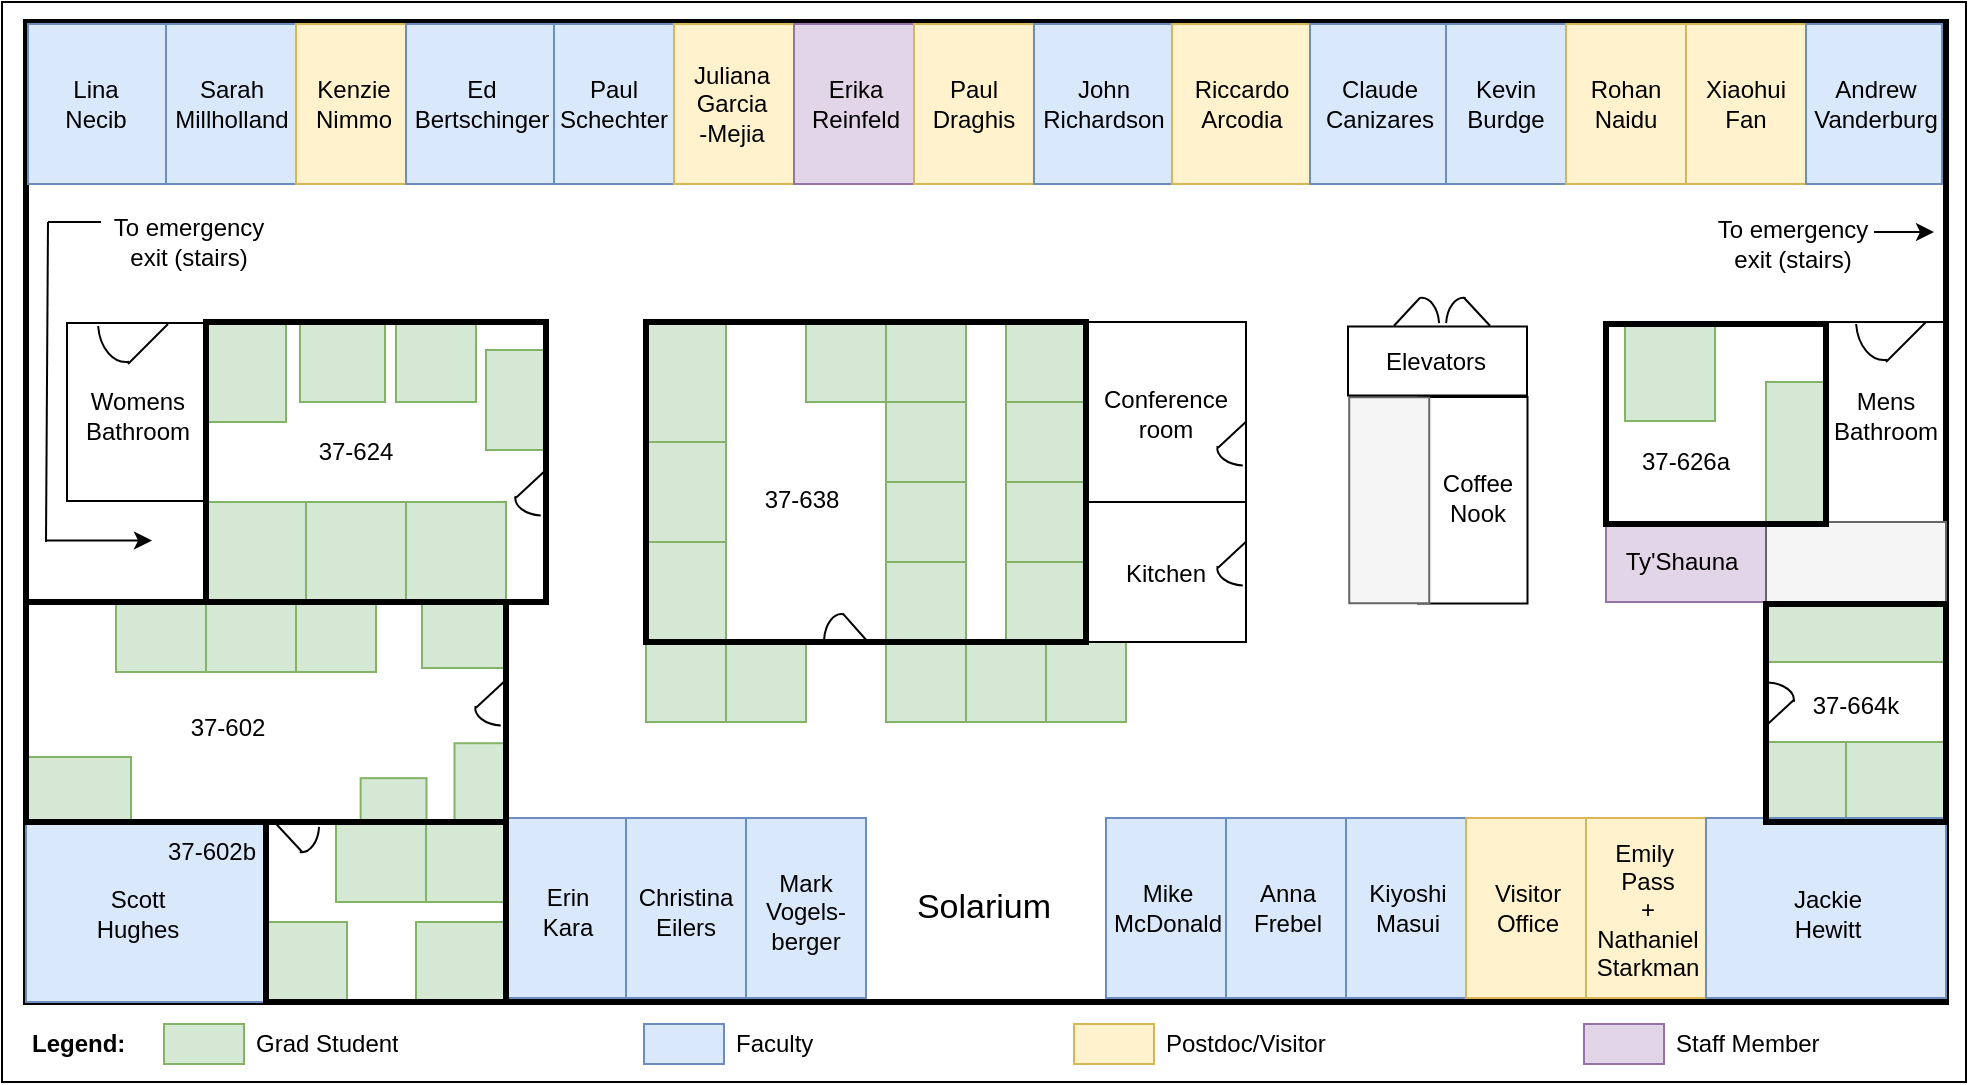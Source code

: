 <mxfile version="26.2.2">
  <diagram name="Page-1" id="SfPSA6i4i7ZImJzIwv-l">
    <mxGraphModel dx="1153" dy="630" grid="1" gridSize="10" guides="1" tooltips="1" connect="1" arrows="1" fold="1" page="1" pageScale="1" pageWidth="1100" pageHeight="850" math="0" shadow="0">
      <root>
        <mxCell id="0" />
        <mxCell id="1" parent="0" />
        <mxCell id="4Jh9RYMsEegQv2k9eJxr-1" value="" style="rounded=0;whiteSpace=wrap;html=1;" parent="1" vertex="1">
          <mxGeometry x="328" y="170" width="982" height="540" as="geometry" />
        </mxCell>
        <mxCell id="4Jh9RYMsEegQv2k9eJxr-2" value="" style="rounded=0;whiteSpace=wrap;html=1;fillColor=none;strokeWidth=3;" parent="1" vertex="1">
          <mxGeometry x="340" y="180" width="960" height="490" as="geometry" />
        </mxCell>
        <mxCell id="4Jh9RYMsEegQv2k9eJxr-7" value="" style="rounded=0;whiteSpace=wrap;html=1;fillColor=#dae8fc;strokeColor=#6c8ebf;" parent="1" vertex="1">
          <mxGeometry x="580" y="578" width="60" height="90" as="geometry" />
        </mxCell>
        <mxCell id="4Jh9RYMsEegQv2k9eJxr-10" value="" style="rounded=0;whiteSpace=wrap;html=1;fillColor=#d5e8d4;strokeColor=#82b366;" parent="1" vertex="1">
          <mxGeometry x="770" y="490" width="40" height="40" as="geometry" />
        </mxCell>
        <mxCell id="4Jh9RYMsEegQv2k9eJxr-11" value="" style="rounded=0;whiteSpace=wrap;html=1;fillColor=#d5e8d4;strokeColor=#82b366;" parent="1" vertex="1">
          <mxGeometry x="650" y="490" width="41" height="40" as="geometry" />
        </mxCell>
        <mxCell id="4Jh9RYMsEegQv2k9eJxr-13" value="" style="rounded=0;whiteSpace=wrap;html=1;fillColor=#d5e8d4;strokeColor=#82b366;" parent="1" vertex="1">
          <mxGeometry x="650" y="440" width="40" height="50" as="geometry" />
        </mxCell>
        <mxCell id="4Jh9RYMsEegQv2k9eJxr-14" value="" style="rounded=0;whiteSpace=wrap;html=1;fillColor=#d5e8d4;strokeColor=#82b366;" parent="1" vertex="1">
          <mxGeometry x="650" y="390" width="40" height="50" as="geometry" />
        </mxCell>
        <mxCell id="4Jh9RYMsEegQv2k9eJxr-15" value="" style="rounded=0;whiteSpace=wrap;html=1;fillColor=#d5e8d4;strokeColor=#82b366;" parent="1" vertex="1">
          <mxGeometry x="650" y="330" width="40" height="60" as="geometry" />
        </mxCell>
        <mxCell id="4Jh9RYMsEegQv2k9eJxr-16" value="" style="rounded=0;whiteSpace=wrap;html=1;fillColor=#d5e8d4;strokeColor=#82b366;" parent="1" vertex="1">
          <mxGeometry x="1210" y="470" width="90" height="30" as="geometry" />
        </mxCell>
        <mxCell id="4Jh9RYMsEegQv2k9eJxr-17" value="" style="rounded=0;whiteSpace=wrap;html=1;fillColor=#d5e8d4;strokeColor=#82b366;" parent="1" vertex="1">
          <mxGeometry x="1250" y="540" width="49" height="40" as="geometry" />
        </mxCell>
        <mxCell id="4Jh9RYMsEegQv2k9eJxr-18" value="" style="rounded=0;whiteSpace=wrap;html=1;fillColor=#d5e8d4;strokeColor=#82b366;" parent="1" vertex="1">
          <mxGeometry x="730" y="330" width="40" height="40" as="geometry" />
        </mxCell>
        <mxCell id="4Jh9RYMsEegQv2k9eJxr-19" value="" style="rounded=0;whiteSpace=wrap;html=1;fillColor=#d5e8d4;strokeColor=#82b366;" parent="1" vertex="1">
          <mxGeometry x="770" y="330" width="40" height="40" as="geometry" />
        </mxCell>
        <mxCell id="4Jh9RYMsEegQv2k9eJxr-20" value="" style="rounded=0;whiteSpace=wrap;html=1;fillColor=#d5e8d4;strokeColor=#82b366;" parent="1" vertex="1">
          <mxGeometry x="830" y="330" width="40" height="40" as="geometry" />
        </mxCell>
        <mxCell id="4Jh9RYMsEegQv2k9eJxr-21" value="" style="rounded=0;whiteSpace=wrap;html=1;fillColor=#d5e8d4;strokeColor=#82b366;" parent="1" vertex="1">
          <mxGeometry x="830" y="370" width="40" height="40" as="geometry" />
        </mxCell>
        <mxCell id="4Jh9RYMsEegQv2k9eJxr-22" value="" style="rounded=0;whiteSpace=wrap;html=1;fillColor=#d5e8d4;strokeColor=#82b366;" parent="1" vertex="1">
          <mxGeometry x="830" y="410" width="40" height="40" as="geometry" />
        </mxCell>
        <mxCell id="4Jh9RYMsEegQv2k9eJxr-23" value="" style="rounded=0;whiteSpace=wrap;html=1;fillColor=#d5e8d4;strokeColor=#82b366;" parent="1" vertex="1">
          <mxGeometry x="830" y="450" width="40" height="40" as="geometry" />
        </mxCell>
        <mxCell id="4Jh9RYMsEegQv2k9eJxr-24" value="" style="rounded=0;whiteSpace=wrap;html=1;fillColor=#d5e8d4;strokeColor=#82b366;" parent="1" vertex="1">
          <mxGeometry x="770" y="370" width="40" height="40" as="geometry" />
        </mxCell>
        <mxCell id="4Jh9RYMsEegQv2k9eJxr-25" value="" style="rounded=0;whiteSpace=wrap;html=1;fillColor=#d5e8d4;strokeColor=#82b366;" parent="1" vertex="1">
          <mxGeometry x="770" y="410" width="40" height="40" as="geometry" />
        </mxCell>
        <mxCell id="4Jh9RYMsEegQv2k9eJxr-26" value="" style="rounded=0;whiteSpace=wrap;html=1;fillColor=#d5e8d4;strokeColor=#82b366;" parent="1" vertex="1">
          <mxGeometry x="770" y="450" width="40" height="40" as="geometry" />
        </mxCell>
        <mxCell id="4Jh9RYMsEegQv2k9eJxr-27" value="" style="rounded=0;whiteSpace=wrap;html=1;fillColor=#dae8fc;strokeColor=#6c8ebf;strokeWidth=1;" parent="1" vertex="1">
          <mxGeometry x="340" y="580" width="120" height="90" as="geometry" />
        </mxCell>
        <mxCell id="4Jh9RYMsEegQv2k9eJxr-28" value="" style="rounded=0;whiteSpace=wrap;html=1;fillColor=#d5e8d4;strokeColor=#82b366;" parent="1" vertex="1">
          <mxGeometry x="430" y="420" width="50" height="50" as="geometry" />
        </mxCell>
        <mxCell id="4Jh9RYMsEegQv2k9eJxr-29" value="" style="rounded=0;whiteSpace=wrap;html=1;fillColor=#d5e8d4;strokeColor=#82b366;" parent="1" vertex="1">
          <mxGeometry x="480" y="420" width="50" height="50" as="geometry" />
        </mxCell>
        <mxCell id="4Jh9RYMsEegQv2k9eJxr-30" value="" style="rounded=0;whiteSpace=wrap;html=1;fillColor=#d5e8d4;strokeColor=#82b366;" parent="1" vertex="1">
          <mxGeometry x="530" y="420" width="50" height="50" as="geometry" />
        </mxCell>
        <mxCell id="4Jh9RYMsEegQv2k9eJxr-31" value="" style="rounded=0;whiteSpace=wrap;html=1;fillColor=#d5e8d4;strokeColor=#82b366;" parent="1" vertex="1">
          <mxGeometry x="690" y="490" width="40" height="40" as="geometry" />
        </mxCell>
        <mxCell id="4Jh9RYMsEegQv2k9eJxr-32" value="" style="rounded=0;whiteSpace=wrap;html=1;fillColor=#d5e8d4;strokeColor=#82b366;" parent="1" vertex="1">
          <mxGeometry x="810" y="490" width="40" height="40" as="geometry" />
        </mxCell>
        <mxCell id="4Jh9RYMsEegQv2k9eJxr-34" value="" style="rounded=0;whiteSpace=wrap;html=1;fillColor=#d5e8d4;strokeColor=#82b366;" parent="1" vertex="1">
          <mxGeometry x="850" y="490" width="40" height="40" as="geometry" />
        </mxCell>
        <mxCell id="4Jh9RYMsEegQv2k9eJxr-35" value="" style="rounded=0;whiteSpace=wrap;html=1;fillColor=#e1d5e7;strokeColor=#9673a6;" parent="1" vertex="1">
          <mxGeometry x="1130" y="430" width="170" height="40" as="geometry" />
        </mxCell>
        <mxCell id="4Jh9RYMsEegQv2k9eJxr-36" value="" style="rounded=0;whiteSpace=wrap;html=1;fillColor=#d5e8d4;strokeColor=#82b366;" parent="1" vertex="1">
          <mxGeometry x="570" y="344" width="30" height="50" as="geometry" />
        </mxCell>
        <mxCell id="4Jh9RYMsEegQv2k9eJxr-37" value="" style="rounded=0;whiteSpace=wrap;html=1;fillColor=#d5e8d4;strokeColor=#82b366;" parent="1" vertex="1">
          <mxGeometry x="525" y="330" width="40" height="40" as="geometry" />
        </mxCell>
        <mxCell id="4Jh9RYMsEegQv2k9eJxr-38" value="" style="rounded=0;whiteSpace=wrap;html=1;rotation=90;fillColor=#d5e8d4;strokeColor=#82b366;" parent="1" vertex="1">
          <mxGeometry x="478.25" y="328.75" width="40" height="42.5" as="geometry" />
        </mxCell>
        <mxCell id="4Jh9RYMsEegQv2k9eJxr-39" value="" style="rounded=0;whiteSpace=wrap;html=1;rotation=0;fillColor=#d5e8d4;strokeColor=#82b366;" parent="1" vertex="1">
          <mxGeometry x="431" y="330" width="39" height="50" as="geometry" />
        </mxCell>
        <mxCell id="4Jh9RYMsEegQv2k9eJxr-40" value="" style="rounded=0;whiteSpace=wrap;html=1;rotation=90;fillColor=#d5e8d4;strokeColor=#82b366;" parent="1" vertex="1">
          <mxGeometry x="537.5" y="577.5" width="40" height="45" as="geometry" />
        </mxCell>
        <mxCell id="4Jh9RYMsEegQv2k9eJxr-41" value="" style="rounded=0;whiteSpace=wrap;html=1;fillColor=#d5e8d4;rotation=90;strokeColor=#82b366;" parent="1" vertex="1">
          <mxGeometry x="497.5" y="577.5" width="40" height="45" as="geometry" />
        </mxCell>
        <mxCell id="4Jh9RYMsEegQv2k9eJxr-43" value="" style="rounded=0;whiteSpace=wrap;html=1;rotation=90;fillColor=#d5e8d4;strokeColor=#82b366;" parent="1" vertex="1">
          <mxGeometry x="537.5" y="627.5" width="40" height="45" as="geometry" />
        </mxCell>
        <mxCell id="4Jh9RYMsEegQv2k9eJxr-44" value="" style="rounded=0;whiteSpace=wrap;html=1;rotation=90;fillColor=#d5e8d4;strokeColor=#82b366;" parent="1" vertex="1">
          <mxGeometry x="512.82" y="552.57" width="21.93" height="32.93" as="geometry" />
        </mxCell>
        <mxCell id="4Jh9RYMsEegQv2k9eJxr-45" value="" style="rounded=0;whiteSpace=wrap;html=1;rotation=90;fillColor=#d5e8d4;strokeColor=#82b366;" parent="1" vertex="1">
          <mxGeometry x="542.75" y="465.75" width="32.5" height="42" as="geometry" />
        </mxCell>
        <mxCell id="4Jh9RYMsEegQv2k9eJxr-46" value="" style="rounded=0;whiteSpace=wrap;html=1;rotation=-180;fillColor=#d5e8d4;strokeColor=#82b366;" parent="1" vertex="1">
          <mxGeometry x="475" y="470" width="40" height="35" as="geometry" />
        </mxCell>
        <mxCell id="4Jh9RYMsEegQv2k9eJxr-47" value="" style="rounded=0;whiteSpace=wrap;html=1;fillColor=#d5e8d4;rotation=90;strokeColor=#82b366;" parent="1" vertex="1">
          <mxGeometry x="350" y="537.5" width="32.5" height="52.5" as="geometry" />
        </mxCell>
        <mxCell id="4Jh9RYMsEegQv2k9eJxr-49" value="" style="rounded=0;whiteSpace=wrap;html=1;rotation=-180;fillColor=#d5e8d4;strokeColor=#82b366;" parent="1" vertex="1">
          <mxGeometry x="430" y="470" width="45" height="35" as="geometry" />
        </mxCell>
        <mxCell id="4Jh9RYMsEegQv2k9eJxr-50" value="" style="rounded=0;whiteSpace=wrap;html=1;fillColor=#d5e8d4;strokeColor=#82b366;" parent="1" vertex="1">
          <mxGeometry x="1210" y="360" width="30" height="70" as="geometry" />
        </mxCell>
        <mxCell id="4Jh9RYMsEegQv2k9eJxr-51" value="" style="rounded=0;whiteSpace=wrap;html=1;rotation=90;fillColor=#d5e8d4;strokeColor=#82b366;" parent="1" vertex="1">
          <mxGeometry x="1137.5" y="332.5" width="49" height="45" as="geometry" />
        </mxCell>
        <mxCell id="4Jh9RYMsEegQv2k9eJxr-52" value="37-624" style="text;html=1;strokeColor=none;fillColor=none;align=center;verticalAlign=middle;whiteSpace=wrap;rounded=0;" parent="1" vertex="1">
          <mxGeometry x="475" y="380" width="60" height="30" as="geometry" />
        </mxCell>
        <mxCell id="4Jh9RYMsEegQv2k9eJxr-53" value="37-638" style="text;html=1;strokeColor=none;fillColor=none;align=center;verticalAlign=middle;whiteSpace=wrap;rounded=0;" parent="1" vertex="1">
          <mxGeometry x="698" y="404.13" width="60" height="30" as="geometry" />
        </mxCell>
        <mxCell id="4Jh9RYMsEegQv2k9eJxr-54" value="&lt;font style=&quot;font-size: 17px;&quot;&gt;Solarium&lt;/font&gt;" style="text;html=1;strokeColor=none;fillColor=none;align=center;verticalAlign=middle;whiteSpace=wrap;rounded=0;" parent="1" vertex="1">
          <mxGeometry x="789" y="608" width="60" height="30" as="geometry" />
        </mxCell>
        <mxCell id="4Jh9RYMsEegQv2k9eJxr-55" value="37-602" style="text;html=1;strokeColor=none;fillColor=none;align=center;verticalAlign=middle;whiteSpace=wrap;rounded=0;" parent="1" vertex="1">
          <mxGeometry x="411" y="517.69" width="60" height="30" as="geometry" />
        </mxCell>
        <mxCell id="4Jh9RYMsEegQv2k9eJxr-56" value="37-602b" style="text;html=1;strokeColor=none;fillColor=none;align=center;verticalAlign=middle;whiteSpace=wrap;rounded=0;" parent="1" vertex="1">
          <mxGeometry x="403" y="580" width="60" height="30" as="geometry" />
        </mxCell>
        <mxCell id="4Jh9RYMsEegQv2k9eJxr-63" value="37-664k" style="text;html=1;strokeColor=none;fillColor=none;align=center;verticalAlign=middle;whiteSpace=wrap;rounded=0;" parent="1" vertex="1">
          <mxGeometry x="1225" y="507.0" width="60" height="30" as="geometry" />
        </mxCell>
        <mxCell id="4Jh9RYMsEegQv2k9eJxr-64" value="37-626a" style="text;html=1;strokeColor=none;fillColor=none;align=center;verticalAlign=middle;whiteSpace=wrap;rounded=0;" parent="1" vertex="1">
          <mxGeometry x="1140" y="385" width="60" height="30" as="geometry" />
        </mxCell>
        <mxCell id="4Jh9RYMsEegQv2k9eJxr-98" value="&lt;h1&gt;&lt;span style=&quot;background-color: initial; font-size: 12px;&quot;&gt;Legend:&lt;/span&gt;&lt;/h1&gt;" style="text;html=1;spacing=5;spacingTop=-20;whiteSpace=wrap;overflow=hidden;rounded=0;" parent="1" vertex="1">
          <mxGeometry x="337.5" y="667" width="62.5" height="39" as="geometry" />
        </mxCell>
        <mxCell id="4Jh9RYMsEegQv2k9eJxr-117" value="" style="rounded=0;whiteSpace=wrap;html=1;fillColor=#d5e8d4;strokeColor=#82b366;" parent="1" vertex="1">
          <mxGeometry x="1210" y="540" width="40" height="40" as="geometry" />
        </mxCell>
        <mxCell id="4Jh9RYMsEegQv2k9eJxr-141" value="" style="rounded=0;whiteSpace=wrap;html=1;rotation=90;fillColor=#d5e8d4;strokeColor=#82b366;" parent="1" vertex="1">
          <mxGeometry x="547.19" y="547.69" width="39.39" height="25.25" as="geometry" />
        </mxCell>
        <mxCell id="4Jh9RYMsEegQv2k9eJxr-150" value="Ty&#39;Shauna" style="text;html=1;strokeColor=none;fillColor=none;align=center;verticalAlign=middle;whiteSpace=wrap;rounded=0;" parent="1" vertex="1">
          <mxGeometry x="1137.5" y="422.5" width="60" height="55" as="geometry" />
        </mxCell>
        <mxCell id="4Jh9RYMsEegQv2k9eJxr-151" value="" style="rounded=0;whiteSpace=wrap;html=1;rotation=90;" parent="1" vertex="1">
          <mxGeometry x="1219.62" y="350.88" width="100.25" height="58.5" as="geometry" />
        </mxCell>
        <mxCell id="4Jh9RYMsEegQv2k9eJxr-152" value="Mens&lt;div&gt;Bathroom&lt;/div&gt;" style="text;html=1;strokeColor=none;fillColor=none;align=center;verticalAlign=middle;whiteSpace=wrap;rounded=0;" parent="1" vertex="1">
          <mxGeometry x="1240" y="361.68" width="60" height="30" as="geometry" />
        </mxCell>
        <mxCell id="4Jh9RYMsEegQv2k9eJxr-153" value="" style="rounded=0;whiteSpace=wrap;html=1;rotation=90;" parent="1" vertex="1">
          <mxGeometry x="351" y="340" width="89" height="70" as="geometry" />
        </mxCell>
        <mxCell id="4Jh9RYMsEegQv2k9eJxr-154" value="Womens&lt;div&gt;Bathroom&lt;/div&gt;" style="text;html=1;strokeColor=none;fillColor=none;align=center;verticalAlign=middle;whiteSpace=wrap;rounded=0;" parent="1" vertex="1">
          <mxGeometry x="365.5" y="361.68" width="60" height="30" as="geometry" />
        </mxCell>
        <mxCell id="4Jh9RYMsEegQv2k9eJxr-155" value="" style="rounded=0;whiteSpace=wrap;html=1;rotation=90;" parent="1" vertex="1">
          <mxGeometry x="1011.75" y="391.75" width="103.25" height="54.75" as="geometry" />
        </mxCell>
        <mxCell id="oSpyv27FBxu9WC1x9Rb_-17" value="" style="rounded=0;whiteSpace=wrap;html=1;rotation=90;fillColor=#f5f5f5;fontColor=#333333;strokeColor=#666666;" vertex="1" parent="1">
          <mxGeometry x="970.12" y="399.12" width="103" height="40" as="geometry" />
        </mxCell>
        <mxCell id="4Jh9RYMsEegQv2k9eJxr-156" value="Coffee&lt;div&gt;Nook&lt;/div&gt;" style="text;html=1;strokeColor=none;fillColor=none;align=center;verticalAlign=middle;whiteSpace=wrap;rounded=0;" parent="1" vertex="1">
          <mxGeometry x="1035.88" y="403" width="60" height="30" as="geometry" />
        </mxCell>
        <mxCell id="4Jh9RYMsEegQv2k9eJxr-157" value="" style="rounded=0;whiteSpace=wrap;html=1;fillColor=#f5f5f5;fontColor=#333333;strokeColor=#666666;" parent="1" vertex="1">
          <mxGeometry x="1210" y="430" width="90" height="40" as="geometry" />
        </mxCell>
        <mxCell id="4Jh9RYMsEegQv2k9eJxr-161" value="" style="group" parent="1" vertex="1" connectable="0">
          <mxGeometry x="1255" y="309" width="35" height="41" as="geometry" />
        </mxCell>
        <mxCell id="4Jh9RYMsEegQv2k9eJxr-158" value="" style="endArrow=none;html=1;rounded=0;" parent="4Jh9RYMsEegQv2k9eJxr-161" edge="1">
          <mxGeometry width="50" height="50" relative="1" as="geometry">
            <mxPoint x="15" y="41" as="sourcePoint" />
            <mxPoint x="35" y="21" as="targetPoint" />
          </mxGeometry>
        </mxCell>
        <mxCell id="4Jh9RYMsEegQv2k9eJxr-160" value="" style="verticalLabelPosition=bottom;verticalAlign=top;html=1;shape=mxgraph.basic.arc;startAngle=0.483;endAngle=0.734;" parent="4Jh9RYMsEegQv2k9eJxr-161" vertex="1">
          <mxGeometry width="28" height="40" as="geometry" />
        </mxCell>
        <mxCell id="4Jh9RYMsEegQv2k9eJxr-162" value="" style="group" parent="1" vertex="1" connectable="0">
          <mxGeometry x="376" y="310" width="35" height="41" as="geometry" />
        </mxCell>
        <mxCell id="4Jh9RYMsEegQv2k9eJxr-163" value="" style="endArrow=none;html=1;rounded=0;" parent="4Jh9RYMsEegQv2k9eJxr-162" edge="1">
          <mxGeometry width="50" height="50" relative="1" as="geometry">
            <mxPoint x="15" y="41" as="sourcePoint" />
            <mxPoint x="35" y="21" as="targetPoint" />
          </mxGeometry>
        </mxCell>
        <mxCell id="4Jh9RYMsEegQv2k9eJxr-164" value="" style="verticalLabelPosition=bottom;verticalAlign=top;html=1;shape=mxgraph.basic.arc;startAngle=0.483;endAngle=0.734;" parent="4Jh9RYMsEegQv2k9eJxr-162" vertex="1">
          <mxGeometry width="28" height="40" as="geometry" />
        </mxCell>
        <mxCell id="4Jh9RYMsEegQv2k9eJxr-165" value="Erin&lt;div&gt;Kara&lt;/div&gt;" style="text;html=1;strokeColor=none;fillColor=none;align=center;verticalAlign=middle;whiteSpace=wrap;rounded=0;" parent="1" vertex="1">
          <mxGeometry x="576" y="597.5" width="70" height="55" as="geometry" />
        </mxCell>
        <mxCell id="4Jh9RYMsEegQv2k9eJxr-166" value="Scott Hughes" style="text;html=1;strokeColor=none;fillColor=none;align=center;verticalAlign=middle;whiteSpace=wrap;rounded=0;" parent="1" vertex="1">
          <mxGeometry x="360.5" y="598" width="70" height="55" as="geometry" />
        </mxCell>
        <mxCell id="4Jh9RYMsEegQv2k9eJxr-167" value="To emergency exit (stairs)" style="text;html=1;strokeColor=none;fillColor=none;align=center;verticalAlign=middle;whiteSpace=wrap;rounded=0;" parent="1" vertex="1">
          <mxGeometry x="380" y="262" width="83" height="55" as="geometry" />
        </mxCell>
        <mxCell id="4Jh9RYMsEegQv2k9eJxr-168" value="" style="endArrow=classic;html=1;rounded=0;" parent="1" edge="1">
          <mxGeometry width="50" height="50" relative="1" as="geometry">
            <mxPoint x="350.5" y="439.23" as="sourcePoint" />
            <mxPoint x="403" y="439.25" as="targetPoint" />
          </mxGeometry>
        </mxCell>
        <mxCell id="4Jh9RYMsEegQv2k9eJxr-169" value="" style="endArrow=none;html=1;rounded=0;" parent="1" edge="1">
          <mxGeometry width="50" height="50" relative="1" as="geometry">
            <mxPoint x="351" y="280" as="sourcePoint" />
            <mxPoint x="350" y="440" as="targetPoint" />
          </mxGeometry>
        </mxCell>
        <mxCell id="4Jh9RYMsEegQv2k9eJxr-170" value="" style="endArrow=none;html=1;rounded=0;" parent="1" edge="1">
          <mxGeometry width="50" height="50" relative="1" as="geometry">
            <mxPoint x="377.5" y="280" as="sourcePoint" />
            <mxPoint x="351" y="280" as="targetPoint" />
          </mxGeometry>
        </mxCell>
        <mxCell id="4Jh9RYMsEegQv2k9eJxr-171" value="To emergency exit (stairs)" style="text;html=1;strokeColor=none;fillColor=none;align=center;verticalAlign=middle;whiteSpace=wrap;rounded=0;" parent="1" vertex="1">
          <mxGeometry x="1181.5" y="263" width="83" height="55" as="geometry" />
        </mxCell>
        <mxCell id="4Jh9RYMsEegQv2k9eJxr-172" value="" style="endArrow=classic;html=1;rounded=0;" parent="1" edge="1">
          <mxGeometry width="50" height="50" relative="1" as="geometry">
            <mxPoint x="1264" y="285" as="sourcePoint" />
            <mxPoint x="1294" y="285" as="targetPoint" />
          </mxGeometry>
        </mxCell>
        <mxCell id="4Jh9RYMsEegQv2k9eJxr-173" value="" style="rounded=0;whiteSpace=wrap;html=1;rotation=90;" parent="1" vertex="1">
          <mxGeometry x="1028.5" y="304.75" width="34.5" height="89.5" as="geometry" />
        </mxCell>
        <mxCell id="4Jh9RYMsEegQv2k9eJxr-174" value="Elevators" style="text;html=1;strokeColor=none;fillColor=none;align=center;verticalAlign=middle;whiteSpace=wrap;rounded=0;" parent="1" vertex="1">
          <mxGeometry x="1015" y="335" width="60" height="30" as="geometry" />
        </mxCell>
        <mxCell id="oSpyv27FBxu9WC1x9Rb_-3" value="" style="rounded=0;whiteSpace=wrap;html=1;rotation=-180;fillColor=#d5e8d4;strokeColor=#82b366;" vertex="1" parent="1">
          <mxGeometry x="385" y="470" width="45" height="35" as="geometry" />
        </mxCell>
        <mxCell id="oSpyv27FBxu9WC1x9Rb_-4" value="" style="rounded=0;whiteSpace=wrap;html=1;fillColor=none;" vertex="1" parent="1">
          <mxGeometry x="870" y="420" width="80" height="70" as="geometry" />
        </mxCell>
        <mxCell id="4Jh9RYMsEegQv2k9eJxr-5" value="" style="rounded=0;whiteSpace=wrap;html=1;fillColor=none;strokeWidth=3;" parent="1" vertex="1">
          <mxGeometry x="430" y="330" width="170" height="140" as="geometry" />
        </mxCell>
        <mxCell id="4Jh9RYMsEegQv2k9eJxr-9" value="" style="rounded=0;whiteSpace=wrap;html=1;fillColor=none;strokeWidth=3;" parent="1" vertex="1">
          <mxGeometry x="650" y="330" width="220" height="160" as="geometry" />
        </mxCell>
        <mxCell id="4Jh9RYMsEegQv2k9eJxr-6" value="" style="rounded=0;whiteSpace=wrap;html=1;fillColor=none;strokeWidth=3;" parent="1" vertex="1">
          <mxGeometry x="340" y="470" width="240" height="110" as="geometry" />
        </mxCell>
        <mxCell id="oSpyv27FBxu9WC1x9Rb_-9" value="" style="rounded=0;whiteSpace=wrap;html=1;fillColor=#dae8fc;strokeColor=#6c8ebf;" vertex="1" parent="1">
          <mxGeometry x="640" y="578" width="60" height="90" as="geometry" />
        </mxCell>
        <mxCell id="oSpyv27FBxu9WC1x9Rb_-10" value="Christina&lt;div&gt;Eilers&lt;/div&gt;" style="text;html=1;strokeColor=none;fillColor=none;align=center;verticalAlign=middle;whiteSpace=wrap;rounded=0;" vertex="1" parent="1">
          <mxGeometry x="635" y="597.5" width="70" height="55" as="geometry" />
        </mxCell>
        <mxCell id="oSpyv27FBxu9WC1x9Rb_-11" value="" style="rounded=0;whiteSpace=wrap;html=1;fillColor=#dae8fc;strokeColor=#6c8ebf;" vertex="1" parent="1">
          <mxGeometry x="700" y="578" width="60" height="90" as="geometry" />
        </mxCell>
        <mxCell id="oSpyv27FBxu9WC1x9Rb_-12" value="Mark&lt;div&gt;Vogels-berger&lt;/div&gt;" style="text;html=1;strokeColor=none;fillColor=none;align=center;verticalAlign=middle;whiteSpace=wrap;rounded=0;" vertex="1" parent="1">
          <mxGeometry x="695" y="597.5" width="70" height="55" as="geometry" />
        </mxCell>
        <mxCell id="oSpyv27FBxu9WC1x9Rb_-13" value="" style="rounded=0;whiteSpace=wrap;html=1;fillColor=none;strokeWidth=3;" vertex="1" parent="1">
          <mxGeometry x="1130" y="331" width="110" height="100" as="geometry" />
        </mxCell>
        <mxCell id="oSpyv27FBxu9WC1x9Rb_-14" value="" style="rounded=0;whiteSpace=wrap;html=1;fillColor=none;" vertex="1" parent="1">
          <mxGeometry x="870" y="330" width="80" height="90" as="geometry" />
        </mxCell>
        <mxCell id="oSpyv27FBxu9WC1x9Rb_-15" value="Conference&lt;div&gt;room&lt;/div&gt;" style="text;html=1;strokeColor=none;fillColor=none;align=center;verticalAlign=middle;whiteSpace=wrap;rounded=0;" vertex="1" parent="1">
          <mxGeometry x="880" y="361" width="60" height="30" as="geometry" />
        </mxCell>
        <mxCell id="oSpyv27FBxu9WC1x9Rb_-16" value="Kitchen" style="text;html=1;strokeColor=none;fillColor=none;align=center;verticalAlign=middle;whiteSpace=wrap;rounded=0;" vertex="1" parent="1">
          <mxGeometry x="880" y="441" width="60" height="30" as="geometry" />
        </mxCell>
        <mxCell id="oSpyv27FBxu9WC1x9Rb_-18" value="" style="rounded=0;whiteSpace=wrap;html=1;fillColor=#dae8fc;strokeColor=#6c8ebf;" vertex="1" parent="1">
          <mxGeometry x="880" y="578" width="60" height="90" as="geometry" />
        </mxCell>
        <mxCell id="oSpyv27FBxu9WC1x9Rb_-19" value="Mike&lt;div&gt;McDonald&lt;/div&gt;" style="text;html=1;strokeColor=none;fillColor=none;align=center;verticalAlign=middle;whiteSpace=wrap;rounded=0;" vertex="1" parent="1">
          <mxGeometry x="876" y="595.5" width="70" height="55" as="geometry" />
        </mxCell>
        <mxCell id="oSpyv27FBxu9WC1x9Rb_-33" value="" style="rounded=0;whiteSpace=wrap;html=1;fillColor=#dae8fc;strokeColor=#6c8ebf;" vertex="1" parent="1">
          <mxGeometry x="940" y="578" width="60" height="90" as="geometry" />
        </mxCell>
        <mxCell id="oSpyv27FBxu9WC1x9Rb_-34" value="Anna&lt;div&gt;Frebel&lt;/div&gt;" style="text;html=1;strokeColor=none;fillColor=none;align=center;verticalAlign=middle;whiteSpace=wrap;rounded=0;" vertex="1" parent="1">
          <mxGeometry x="936" y="595.5" width="70" height="55" as="geometry" />
        </mxCell>
        <mxCell id="oSpyv27FBxu9WC1x9Rb_-35" value="" style="rounded=0;whiteSpace=wrap;html=1;fillColor=#dae8fc;strokeColor=#6c8ebf;" vertex="1" parent="1">
          <mxGeometry x="1000" y="578" width="60" height="90" as="geometry" />
        </mxCell>
        <mxCell id="oSpyv27FBxu9WC1x9Rb_-36" value="Kiyoshi&lt;div&gt;Masui&lt;/div&gt;" style="text;html=1;strokeColor=none;fillColor=none;align=center;verticalAlign=middle;whiteSpace=wrap;rounded=0;" vertex="1" parent="1">
          <mxGeometry x="996" y="595.5" width="70" height="55" as="geometry" />
        </mxCell>
        <mxCell id="oSpyv27FBxu9WC1x9Rb_-37" value="" style="rounded=0;whiteSpace=wrap;html=1;fillColor=#fff2cc;strokeColor=#d6b656;" vertex="1" parent="1">
          <mxGeometry x="1060" y="578" width="60" height="90" as="geometry" />
        </mxCell>
        <mxCell id="oSpyv27FBxu9WC1x9Rb_-38" value="Visitor&lt;div&gt;Office&lt;/div&gt;" style="text;html=1;strokeColor=none;fillColor=none;align=center;verticalAlign=middle;whiteSpace=wrap;rounded=0;" vertex="1" parent="1">
          <mxGeometry x="1056" y="595.5" width="70" height="55" as="geometry" />
        </mxCell>
        <mxCell id="oSpyv27FBxu9WC1x9Rb_-39" value="" style="rounded=0;whiteSpace=wrap;html=1;fillColor=#fff2cc;strokeColor=#d6b656;" vertex="1" parent="1">
          <mxGeometry x="1120" y="578" width="60" height="90" as="geometry" />
        </mxCell>
        <mxCell id="oSpyv27FBxu9WC1x9Rb_-41" value="" style="rounded=0;whiteSpace=wrap;html=1;fillColor=#dae8fc;strokeColor=#6c8ebf;" vertex="1" parent="1">
          <mxGeometry x="1180" y="578" width="120" height="90" as="geometry" />
        </mxCell>
        <mxCell id="oSpyv27FBxu9WC1x9Rb_-42" value="Jackie&lt;div&gt;Hewitt&lt;/div&gt;" style="text;html=1;strokeColor=none;fillColor=none;align=center;verticalAlign=middle;whiteSpace=wrap;rounded=0;" vertex="1" parent="1">
          <mxGeometry x="1206" y="598" width="70" height="55" as="geometry" />
        </mxCell>
        <mxCell id="4Jh9RYMsEegQv2k9eJxr-12" value="" style="rounded=0;whiteSpace=wrap;html=1;fillColor=none;strokeWidth=3;" parent="1" vertex="1">
          <mxGeometry x="1210" y="471" width="90" height="109" as="geometry" />
        </mxCell>
        <mxCell id="oSpyv27FBxu9WC1x9Rb_-21" value="Emily&amp;nbsp;&lt;div&gt;Pass&lt;div&gt;+&lt;br&gt;&lt;div&gt;Nathaniel Starkman&lt;/div&gt;&lt;/div&gt;&lt;/div&gt;" style="text;html=1;strokeColor=none;fillColor=none;align=center;verticalAlign=middle;whiteSpace=wrap;rounded=0;" vertex="1" parent="1">
          <mxGeometry x="1116" y="596" width="70" height="55" as="geometry" />
        </mxCell>
        <mxCell id="oSpyv27FBxu9WC1x9Rb_-43" value="" style="rounded=0;whiteSpace=wrap;html=1;fillColor=#dae8fc;strokeColor=#6c8ebf;" vertex="1" parent="1">
          <mxGeometry x="341" y="181" width="69" height="80" as="geometry" />
        </mxCell>
        <mxCell id="oSpyv27FBxu9WC1x9Rb_-44" value="Lina&lt;div&gt;Necib&lt;/div&gt;" style="text;html=1;strokeColor=none;fillColor=none;align=center;verticalAlign=middle;whiteSpace=wrap;rounded=0;" vertex="1" parent="1">
          <mxGeometry x="340" y="193.5" width="70" height="55" as="geometry" />
        </mxCell>
        <mxCell id="oSpyv27FBxu9WC1x9Rb_-45" value="" style="rounded=0;whiteSpace=wrap;html=1;fillColor=#dae8fc;strokeColor=#6c8ebf;" vertex="1" parent="1">
          <mxGeometry x="410" y="181" width="65" height="80" as="geometry" />
        </mxCell>
        <mxCell id="oSpyv27FBxu9WC1x9Rb_-46" value="" style="rounded=0;whiteSpace=wrap;html=1;fillColor=#fff2cc;strokeColor=#d6b656;" vertex="1" parent="1">
          <mxGeometry x="475" y="181" width="55" height="80" as="geometry" />
        </mxCell>
        <mxCell id="oSpyv27FBxu9WC1x9Rb_-47" value="" style="rounded=0;whiteSpace=wrap;html=1;fillColor=#dae8fc;strokeColor=#6c8ebf;" vertex="1" parent="1">
          <mxGeometry x="530" y="181" width="74" height="80" as="geometry" />
        </mxCell>
        <mxCell id="oSpyv27FBxu9WC1x9Rb_-48" value="" style="rounded=0;whiteSpace=wrap;html=1;fillColor=#dae8fc;strokeColor=#6c8ebf;" vertex="1" parent="1">
          <mxGeometry x="604" y="181" width="60" height="80" as="geometry" />
        </mxCell>
        <mxCell id="oSpyv27FBxu9WC1x9Rb_-49" value="" style="rounded=0;whiteSpace=wrap;html=1;fillColor=#fff2cc;strokeColor=#d6b656;" vertex="1" parent="1">
          <mxGeometry x="664" y="181" width="60" height="80" as="geometry" />
        </mxCell>
        <mxCell id="oSpyv27FBxu9WC1x9Rb_-50" value="" style="rounded=0;whiteSpace=wrap;html=1;fillColor=#e1d5e7;strokeColor=#9673a6;" vertex="1" parent="1">
          <mxGeometry x="724" y="181" width="60" height="80" as="geometry" />
        </mxCell>
        <mxCell id="oSpyv27FBxu9WC1x9Rb_-51" value="" style="rounded=0;whiteSpace=wrap;html=1;fillColor=#fff2cc;strokeColor=#d6b656;" vertex="1" parent="1">
          <mxGeometry x="784" y="181" width="60" height="80" as="geometry" />
        </mxCell>
        <mxCell id="oSpyv27FBxu9WC1x9Rb_-52" value="" style="rounded=0;whiteSpace=wrap;html=1;fillColor=#dae8fc;strokeColor=#6c8ebf;" vertex="1" parent="1">
          <mxGeometry x="844" y="181" width="69" height="80" as="geometry" />
        </mxCell>
        <mxCell id="oSpyv27FBxu9WC1x9Rb_-53" value="" style="rounded=0;whiteSpace=wrap;html=1;fillColor=#fff2cc;strokeColor=#d6b656;" vertex="1" parent="1">
          <mxGeometry x="913" y="181" width="69" height="80" as="geometry" />
        </mxCell>
        <mxCell id="oSpyv27FBxu9WC1x9Rb_-54" value="" style="rounded=0;whiteSpace=wrap;html=1;fillColor=#dae8fc;strokeColor=#6c8ebf;" vertex="1" parent="1">
          <mxGeometry x="982" y="181" width="68" height="80" as="geometry" />
        </mxCell>
        <mxCell id="oSpyv27FBxu9WC1x9Rb_-55" value="" style="rounded=0;whiteSpace=wrap;html=1;fillColor=#dae8fc;strokeColor=#6c8ebf;" vertex="1" parent="1">
          <mxGeometry x="1050" y="181" width="61" height="80" as="geometry" />
        </mxCell>
        <mxCell id="oSpyv27FBxu9WC1x9Rb_-56" value="" style="rounded=0;whiteSpace=wrap;html=1;fillColor=#fff2cc;strokeColor=#d6b656;" vertex="1" parent="1">
          <mxGeometry x="1110" y="181" width="60" height="80" as="geometry" />
        </mxCell>
        <mxCell id="oSpyv27FBxu9WC1x9Rb_-57" value="" style="rounded=0;whiteSpace=wrap;html=1;fillColor=#fff2cc;strokeColor=#d6b656;" vertex="1" parent="1">
          <mxGeometry x="1170" y="181" width="61" height="80" as="geometry" />
        </mxCell>
        <mxCell id="oSpyv27FBxu9WC1x9Rb_-58" value="" style="rounded=0;whiteSpace=wrap;html=1;fillColor=#dae8fc;strokeColor=#6c8ebf;" vertex="1" parent="1">
          <mxGeometry x="1230" y="181" width="68" height="80" as="geometry" />
        </mxCell>
        <mxCell id="oSpyv27FBxu9WC1x9Rb_-60" value="Sarah&lt;div&gt;Millholland&lt;/div&gt;" style="text;html=1;strokeColor=none;fillColor=none;align=center;verticalAlign=middle;whiteSpace=wrap;rounded=0;" vertex="1" parent="1">
          <mxGeometry x="408" y="193.5" width="70" height="55" as="geometry" />
        </mxCell>
        <mxCell id="oSpyv27FBxu9WC1x9Rb_-61" value="Kenzie&lt;div&gt;Nimmo&lt;/div&gt;" style="text;html=1;strokeColor=none;fillColor=none;align=center;verticalAlign=middle;whiteSpace=wrap;rounded=0;" vertex="1" parent="1">
          <mxGeometry x="469" y="193.5" width="70" height="55" as="geometry" />
        </mxCell>
        <mxCell id="oSpyv27FBxu9WC1x9Rb_-62" value="Ed&lt;div&gt;Bertschinger&lt;/div&gt;" style="text;html=1;strokeColor=none;fillColor=none;align=center;verticalAlign=middle;whiteSpace=wrap;rounded=0;" vertex="1" parent="1">
          <mxGeometry x="533" y="193.5" width="70" height="55" as="geometry" />
        </mxCell>
        <mxCell id="oSpyv27FBxu9WC1x9Rb_-63" value="Paul&lt;div&gt;Schechter&lt;/div&gt;" style="text;html=1;strokeColor=none;fillColor=none;align=center;verticalAlign=middle;whiteSpace=wrap;rounded=0;" vertex="1" parent="1">
          <mxGeometry x="599" y="193.5" width="70" height="55" as="geometry" />
        </mxCell>
        <mxCell id="oSpyv27FBxu9WC1x9Rb_-64" value="Juliana&lt;div&gt;Garcia&lt;/div&gt;&lt;div&gt;-Mejia&lt;/div&gt;" style="text;html=1;strokeColor=none;fillColor=none;align=center;verticalAlign=middle;whiteSpace=wrap;rounded=0;" vertex="1" parent="1">
          <mxGeometry x="658" y="193.5" width="70" height="55" as="geometry" />
        </mxCell>
        <mxCell id="oSpyv27FBxu9WC1x9Rb_-65" value="Erika&lt;div&gt;Reinfeld&lt;/div&gt;" style="text;html=1;strokeColor=none;fillColor=none;align=center;verticalAlign=middle;whiteSpace=wrap;rounded=0;" vertex="1" parent="1">
          <mxGeometry x="720" y="193.5" width="70" height="55" as="geometry" />
        </mxCell>
        <mxCell id="oSpyv27FBxu9WC1x9Rb_-66" value="Paul&lt;div&gt;Draghis&lt;/div&gt;" style="text;html=1;strokeColor=none;fillColor=none;align=center;verticalAlign=middle;whiteSpace=wrap;rounded=0;" vertex="1" parent="1">
          <mxGeometry x="779" y="193.5" width="70" height="55" as="geometry" />
        </mxCell>
        <mxCell id="oSpyv27FBxu9WC1x9Rb_-67" value="John&lt;div&gt;Richardson&lt;/div&gt;" style="text;html=1;strokeColor=none;fillColor=none;align=center;verticalAlign=middle;whiteSpace=wrap;rounded=0;" vertex="1" parent="1">
          <mxGeometry x="844" y="193.5" width="70" height="55" as="geometry" />
        </mxCell>
        <mxCell id="oSpyv27FBxu9WC1x9Rb_-68" value="Riccardo&lt;div&gt;Arcodia&lt;/div&gt;" style="text;html=1;strokeColor=none;fillColor=none;align=center;verticalAlign=middle;whiteSpace=wrap;rounded=0;" vertex="1" parent="1">
          <mxGeometry x="913" y="193.5" width="70" height="55" as="geometry" />
        </mxCell>
        <mxCell id="oSpyv27FBxu9WC1x9Rb_-69" value="Claude&lt;div&gt;Canizares&lt;/div&gt;" style="text;html=1;strokeColor=none;fillColor=none;align=center;verticalAlign=middle;whiteSpace=wrap;rounded=0;" vertex="1" parent="1">
          <mxGeometry x="982" y="193.5" width="70" height="55" as="geometry" />
        </mxCell>
        <mxCell id="oSpyv27FBxu9WC1x9Rb_-70" value="Kevin&lt;div&gt;Burdge&lt;/div&gt;" style="text;html=1;strokeColor=none;fillColor=none;align=center;verticalAlign=middle;whiteSpace=wrap;rounded=0;" vertex="1" parent="1">
          <mxGeometry x="1045" y="193.5" width="70" height="55" as="geometry" />
        </mxCell>
        <mxCell id="oSpyv27FBxu9WC1x9Rb_-71" value="Rohan&lt;div&gt;Naidu&lt;/div&gt;" style="text;html=1;strokeColor=none;fillColor=none;align=center;verticalAlign=middle;whiteSpace=wrap;rounded=0;" vertex="1" parent="1">
          <mxGeometry x="1105" y="193.5" width="70" height="55" as="geometry" />
        </mxCell>
        <mxCell id="oSpyv27FBxu9WC1x9Rb_-72" value="Xiaohui&lt;div&gt;Fan&lt;/div&gt;" style="text;html=1;strokeColor=none;fillColor=none;align=center;verticalAlign=middle;whiteSpace=wrap;rounded=0;" vertex="1" parent="1">
          <mxGeometry x="1165" y="193.5" width="70" height="55" as="geometry" />
        </mxCell>
        <mxCell id="oSpyv27FBxu9WC1x9Rb_-73" value="Andrew Vanderburg" style="text;html=1;strokeColor=none;fillColor=none;align=center;verticalAlign=middle;whiteSpace=wrap;rounded=0;" vertex="1" parent="1">
          <mxGeometry x="1230" y="193.5" width="70" height="55" as="geometry" />
        </mxCell>
        <mxCell id="oSpyv27FBxu9WC1x9Rb_-78" value="" style="group" vertex="1" connectable="0" parent="1">
          <mxGeometry x="739" y="475.854" width="22" height="28.439" as="geometry" />
        </mxCell>
        <mxCell id="oSpyv27FBxu9WC1x9Rb_-76" value="" style="endArrow=none;html=1;rounded=0;" edge="1" parent="oSpyv27FBxu9WC1x9Rb_-78">
          <mxGeometry width="50" height="50" relative="1" as="geometry">
            <mxPoint x="9.429" as="sourcePoint" />
            <mxPoint x="22" y="14.146" as="targetPoint" />
          </mxGeometry>
        </mxCell>
        <mxCell id="oSpyv27FBxu9WC1x9Rb_-77" value="" style="verticalLabelPosition=bottom;verticalAlign=top;html=1;shape=mxgraph.basic.arc;startAngle=0.483;endAngle=0.734;flipV=1;" vertex="1" parent="oSpyv27FBxu9WC1x9Rb_-78">
          <mxGeometry y="0.146" width="17.6" height="28.293" as="geometry" />
        </mxCell>
        <mxCell id="oSpyv27FBxu9WC1x9Rb_-79" value="" style="group;rotation=-90;" vertex="1" connectable="0" parent="1">
          <mxGeometry x="588" y="401.854" width="22" height="28.439" as="geometry" />
        </mxCell>
        <mxCell id="oSpyv27FBxu9WC1x9Rb_-80" value="" style="endArrow=none;html=1;rounded=0;" edge="1" parent="oSpyv27FBxu9WC1x9Rb_-79">
          <mxGeometry width="50" height="50" relative="1" as="geometry">
            <mxPoint x="-3" y="16" as="sourcePoint" />
            <mxPoint x="11" y="3" as="targetPoint" />
          </mxGeometry>
        </mxCell>
        <mxCell id="oSpyv27FBxu9WC1x9Rb_-81" value="" style="verticalLabelPosition=bottom;verticalAlign=top;html=1;shape=mxgraph.basic.arc;startAngle=0.483;endAngle=0.734;flipV=1;rotation=-90;" vertex="1" parent="oSpyv27FBxu9WC1x9Rb_-79">
          <mxGeometry x="2" y="2" width="17.6" height="28.293" as="geometry" />
        </mxCell>
        <mxCell id="oSpyv27FBxu9WC1x9Rb_-82" value="" style="group;rotation=-90;" vertex="1" connectable="0" parent="1">
          <mxGeometry x="568" y="506.854" width="22" height="28.439" as="geometry" />
        </mxCell>
        <mxCell id="oSpyv27FBxu9WC1x9Rb_-83" value="" style="endArrow=none;html=1;rounded=0;" edge="1" parent="oSpyv27FBxu9WC1x9Rb_-82">
          <mxGeometry width="50" height="50" relative="1" as="geometry">
            <mxPoint x="-3" y="16" as="sourcePoint" />
            <mxPoint x="11" y="3" as="targetPoint" />
          </mxGeometry>
        </mxCell>
        <mxCell id="oSpyv27FBxu9WC1x9Rb_-84" value="" style="verticalLabelPosition=bottom;verticalAlign=top;html=1;shape=mxgraph.basic.arc;startAngle=0.483;endAngle=0.734;flipV=1;rotation=-90;" vertex="1" parent="oSpyv27FBxu9WC1x9Rb_-82">
          <mxGeometry x="2" y="2" width="17.6" height="28.293" as="geometry" />
        </mxCell>
        <mxCell id="oSpyv27FBxu9WC1x9Rb_-85" value="" style="group;rotation=-90;" vertex="1" connectable="0" parent="1">
          <mxGeometry x="939" y="436.854" width="22" height="28.439" as="geometry" />
        </mxCell>
        <mxCell id="oSpyv27FBxu9WC1x9Rb_-86" value="" style="endArrow=none;html=1;rounded=0;" edge="1" parent="oSpyv27FBxu9WC1x9Rb_-85">
          <mxGeometry width="50" height="50" relative="1" as="geometry">
            <mxPoint x="-3" y="16" as="sourcePoint" />
            <mxPoint x="11" y="3" as="targetPoint" />
          </mxGeometry>
        </mxCell>
        <mxCell id="oSpyv27FBxu9WC1x9Rb_-87" value="" style="verticalLabelPosition=bottom;verticalAlign=top;html=1;shape=mxgraph.basic.arc;startAngle=0.483;endAngle=0.734;flipV=1;rotation=-90;" vertex="1" parent="oSpyv27FBxu9WC1x9Rb_-85">
          <mxGeometry x="2" y="2" width="17.6" height="28.293" as="geometry" />
        </mxCell>
        <mxCell id="oSpyv27FBxu9WC1x9Rb_-88" value="" style="group;rotation=-90;" vertex="1" connectable="0" parent="1">
          <mxGeometry x="939" y="376.854" width="22" height="28.439" as="geometry" />
        </mxCell>
        <mxCell id="oSpyv27FBxu9WC1x9Rb_-89" value="" style="endArrow=none;html=1;rounded=0;" edge="1" parent="oSpyv27FBxu9WC1x9Rb_-88">
          <mxGeometry width="50" height="50" relative="1" as="geometry">
            <mxPoint x="-3" y="16" as="sourcePoint" />
            <mxPoint x="11" y="3" as="targetPoint" />
          </mxGeometry>
        </mxCell>
        <mxCell id="oSpyv27FBxu9WC1x9Rb_-90" value="" style="verticalLabelPosition=bottom;verticalAlign=top;html=1;shape=mxgraph.basic.arc;startAngle=0.483;endAngle=0.734;flipV=1;rotation=-90;" vertex="1" parent="oSpyv27FBxu9WC1x9Rb_-88">
          <mxGeometry x="2" y="2" width="17.6" height="28.293" as="geometry" />
        </mxCell>
        <mxCell id="oSpyv27FBxu9WC1x9Rb_-91" value="" style="group;rotation=90;" vertex="1" connectable="0" parent="1">
          <mxGeometry x="1199" y="506.854" width="22" height="28.439" as="geometry" />
        </mxCell>
        <mxCell id="oSpyv27FBxu9WC1x9Rb_-92" value="" style="endArrow=none;html=1;rounded=0;" edge="1" parent="oSpyv27FBxu9WC1x9Rb_-91">
          <mxGeometry width="50" height="50" relative="1" as="geometry">
            <mxPoint x="25" y="12" as="sourcePoint" />
            <mxPoint x="11" y="25" as="targetPoint" />
          </mxGeometry>
        </mxCell>
        <mxCell id="oSpyv27FBxu9WC1x9Rb_-93" value="" style="verticalLabelPosition=bottom;verticalAlign=top;html=1;shape=mxgraph.basic.arc;startAngle=0.483;endAngle=0.734;flipV=1;rotation=90;" vertex="1" parent="oSpyv27FBxu9WC1x9Rb_-91">
          <mxGeometry x="2" y="-2" width="17.6" height="28.293" as="geometry" />
        </mxCell>
        <mxCell id="oSpyv27FBxu9WC1x9Rb_-94" value="" style="rounded=0;whiteSpace=wrap;html=1;fillColor=#d5e8d4;strokeColor=#82b366;" vertex="1" parent="1">
          <mxGeometry x="409" y="681" width="40" height="20" as="geometry" />
        </mxCell>
        <mxCell id="oSpyv27FBxu9WC1x9Rb_-95" value="&lt;h1&gt;&lt;span style=&quot;background-color: initial; font-size: 12px; font-weight: normal;&quot;&gt;Grad Student&lt;/span&gt;&lt;/h1&gt;" style="text;html=1;spacing=5;spacingTop=-20;whiteSpace=wrap;overflow=hidden;rounded=0;" vertex="1" parent="1">
          <mxGeometry x="449.5" y="667" width="122.5" height="39" as="geometry" />
        </mxCell>
        <mxCell id="4Jh9RYMsEegQv2k9eJxr-42" value="" style="rounded=0;whiteSpace=wrap;html=1;rotation=90;fillColor=#d5e8d4;strokeColor=#82b366;" parent="1" vertex="1">
          <mxGeometry x="460" y="630" width="40.5" height="40.5" as="geometry" />
        </mxCell>
        <mxCell id="oSpyv27FBxu9WC1x9Rb_-6" value="" style="rounded=0;whiteSpace=wrap;html=1;strokeWidth=3;fillColor=none;" vertex="1" parent="1">
          <mxGeometry x="460" y="580" width="120" height="90" as="geometry" />
        </mxCell>
        <mxCell id="oSpyv27FBxu9WC1x9Rb_-97" value="" style="group;rotation=-180;" vertex="1" connectable="0" parent="1">
          <mxGeometry x="465" y="566.854" width="22" height="28.439" as="geometry" />
        </mxCell>
        <mxCell id="oSpyv27FBxu9WC1x9Rb_-98" value="" style="endArrow=none;html=1;rounded=0;" edge="1" parent="oSpyv27FBxu9WC1x9Rb_-97">
          <mxGeometry width="50" height="50" relative="1" as="geometry">
            <mxPoint x="13" y="28" as="sourcePoint" />
            <mxPoint y="14" as="targetPoint" />
          </mxGeometry>
        </mxCell>
        <mxCell id="oSpyv27FBxu9WC1x9Rb_-99" value="" style="verticalLabelPosition=bottom;verticalAlign=top;html=1;shape=mxgraph.basic.arc;startAngle=0.483;endAngle=0.734;flipV=1;rotation=-180;" vertex="1" parent="oSpyv27FBxu9WC1x9Rb_-97">
          <mxGeometry x="4" width="17.6" height="28.293" as="geometry" />
        </mxCell>
        <mxCell id="oSpyv27FBxu9WC1x9Rb_-100" value="" style="rounded=0;whiteSpace=wrap;html=1;fillColor=#dae8fc;strokeColor=#6c8ebf;" vertex="1" parent="1">
          <mxGeometry x="649" y="681" width="40" height="20" as="geometry" />
        </mxCell>
        <mxCell id="oSpyv27FBxu9WC1x9Rb_-101" value="&lt;h1&gt;&lt;span style=&quot;background-color: initial; font-size: 12px; font-weight: normal;&quot;&gt;Faculty&lt;/span&gt;&lt;/h1&gt;" style="text;html=1;spacing=5;spacingTop=-20;whiteSpace=wrap;overflow=hidden;rounded=0;" vertex="1" parent="1">
          <mxGeometry x="689.5" y="667" width="122.5" height="39" as="geometry" />
        </mxCell>
        <mxCell id="oSpyv27FBxu9WC1x9Rb_-102" value="" style="rounded=0;whiteSpace=wrap;html=1;fillColor=#fff2cc;strokeColor=#d6b656;" vertex="1" parent="1">
          <mxGeometry x="864" y="681" width="40" height="20" as="geometry" />
        </mxCell>
        <mxCell id="oSpyv27FBxu9WC1x9Rb_-103" value="&lt;h1&gt;&lt;span style=&quot;background-color: initial; font-size: 12px; font-weight: normal;&quot;&gt;Postdoc/Visitor&lt;/span&gt;&lt;/h1&gt;" style="text;html=1;spacing=5;spacingTop=-20;whiteSpace=wrap;overflow=hidden;rounded=0;" vertex="1" parent="1">
          <mxGeometry x="904.5" y="667" width="122.5" height="39" as="geometry" />
        </mxCell>
        <mxCell id="oSpyv27FBxu9WC1x9Rb_-104" value="" style="rounded=0;whiteSpace=wrap;html=1;fillColor=#e1d5e7;strokeColor=#9673a6;" vertex="1" parent="1">
          <mxGeometry x="1119" y="681" width="40" height="20" as="geometry" />
        </mxCell>
        <mxCell id="oSpyv27FBxu9WC1x9Rb_-105" value="&lt;h1&gt;&lt;span style=&quot;background-color: initial; font-size: 12px; font-weight: normal;&quot;&gt;Staff Member&lt;/span&gt;&lt;/h1&gt;" style="text;html=1;spacing=5;spacingTop=-20;whiteSpace=wrap;overflow=hidden;rounded=0;" vertex="1" parent="1">
          <mxGeometry x="1159.5" y="667" width="122.5" height="39" as="geometry" />
        </mxCell>
        <mxCell id="oSpyv27FBxu9WC1x9Rb_-108" value="" style="group;rotation=0;" vertex="1" connectable="0" parent="1">
          <mxGeometry x="1050" y="317.854" width="22" height="28.439" as="geometry" />
        </mxCell>
        <mxCell id="oSpyv27FBxu9WC1x9Rb_-109" value="" style="endArrow=none;html=1;rounded=0;" edge="1" parent="oSpyv27FBxu9WC1x9Rb_-108">
          <mxGeometry width="50" height="50" relative="1" as="geometry">
            <mxPoint x="9" as="sourcePoint" />
            <mxPoint x="22" y="14" as="targetPoint" />
          </mxGeometry>
        </mxCell>
        <mxCell id="oSpyv27FBxu9WC1x9Rb_-110" value="" style="verticalLabelPosition=bottom;verticalAlign=top;html=1;shape=mxgraph.basic.arc;startAngle=0.483;endAngle=0.734;flipV=1;rotation=0;" vertex="1" parent="oSpyv27FBxu9WC1x9Rb_-108">
          <mxGeometry width="17.6" height="28.293" as="geometry" />
        </mxCell>
        <mxCell id="oSpyv27FBxu9WC1x9Rb_-111" value="" style="group;rotation=0;" vertex="1" connectable="0" parent="1">
          <mxGeometry x="1025" y="317.854" width="22" height="28.439" as="geometry" />
        </mxCell>
        <mxCell id="oSpyv27FBxu9WC1x9Rb_-112" value="" style="endArrow=none;html=1;rounded=0;" edge="1" parent="oSpyv27FBxu9WC1x9Rb_-111">
          <mxGeometry width="50" height="50" relative="1" as="geometry">
            <mxPoint x="12" as="sourcePoint" />
            <mxPoint x="-1" y="14" as="targetPoint" />
          </mxGeometry>
        </mxCell>
        <mxCell id="oSpyv27FBxu9WC1x9Rb_-113" value="" style="verticalLabelPosition=bottom;verticalAlign=top;html=1;shape=mxgraph.basic.arc;startAngle=0.483;endAngle=0.734;flipV=1;rotation=0;flipH=1;" vertex="1" parent="oSpyv27FBxu9WC1x9Rb_-111">
          <mxGeometry x="4" width="17.6" height="28.293" as="geometry" />
        </mxCell>
      </root>
    </mxGraphModel>
  </diagram>
</mxfile>
